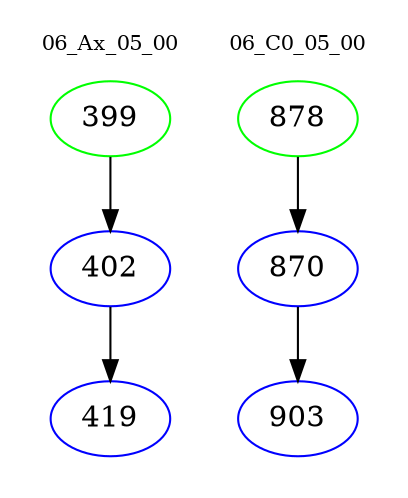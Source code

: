 digraph{
subgraph cluster_0 {
color = white
label = "06_Ax_05_00";
fontsize=10;
T0_399 [label="399", color="green"]
T0_399 -> T0_402 [color="black"]
T0_402 [label="402", color="blue"]
T0_402 -> T0_419 [color="black"]
T0_419 [label="419", color="blue"]
}
subgraph cluster_1 {
color = white
label = "06_C0_05_00";
fontsize=10;
T1_878 [label="878", color="green"]
T1_878 -> T1_870 [color="black"]
T1_870 [label="870", color="blue"]
T1_870 -> T1_903 [color="black"]
T1_903 [label="903", color="blue"]
}
}
